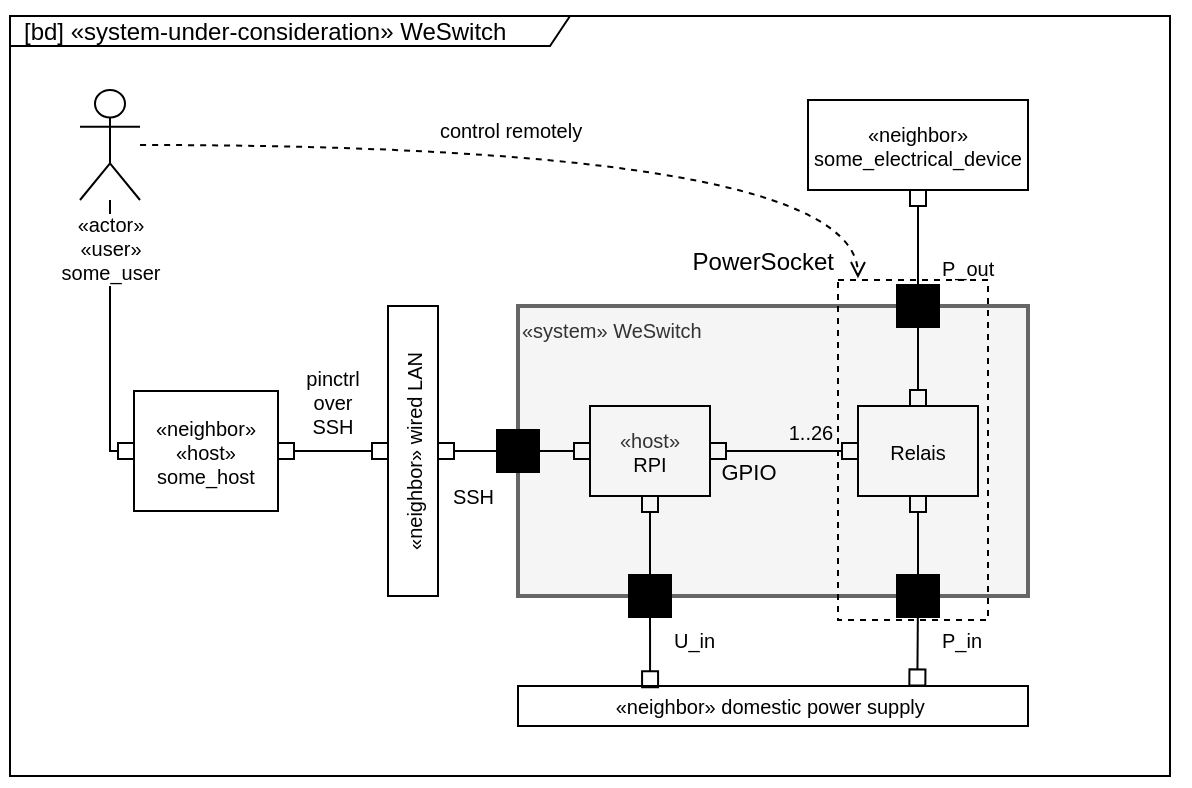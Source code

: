 <mxfile>
    <diagram id="81OLYhewOZMGTi1vEdpT" name="Page-1">
        <mxGraphModel dx="715" dy="678" grid="1" gridSize="5" guides="1" tooltips="1" connect="1" arrows="1" fold="1" page="1" pageScale="1" pageWidth="827" pageHeight="583" math="0" shadow="0">
            <root>
                <mxCell id="0"/>
                <mxCell id="28" value="page_frame (invisible)" style="locked=1;" parent="0"/>
                <mxCell id="27" value="" style="rounded=0;whiteSpace=wrap;html=1;fillColor=none;strokeColor=none;" parent="28" vertex="1">
                    <mxGeometry x="125" y="100" width="595" height="393" as="geometry"/>
                </mxCell>
                <mxCell id="26" value="diagram_frame" style="locked=1;" parent="0"/>
                <mxCell id="25" value="[bd] «system-under-consideration» WeSwitch" style="shape=umlFrame;whiteSpace=wrap;html=1;width=280;height=15;boundedLbl=1;verticalAlign=middle;align=left;spacingLeft=5;fillColor=none;" parent="26" vertex="1">
                    <mxGeometry x="130" y="108" width="580" height="380" as="geometry"/>
                </mxCell>
                <mxCell id="51" value="views" style="locked=1;" parent="0"/>
                <mxCell id="3" value="system_under_consideration_inner_elements_boundary" style="locked=1;" parent="0"/>
                <mxCell id="4" value="«system» WeSwitch" style="rounded=0;whiteSpace=wrap;html=1;fillColor=#f5f5f5;strokeWidth=2;align=left;verticalAlign=top;fontColor=#333333;strokeColor=#666666;fontSize=10;" parent="3" vertex="1">
                    <mxGeometry x="384" y="253" width="255" height="145" as="geometry"/>
                </mxCell>
                <mxCell id="12" value="&lt;span style=&quot;background-color: rgb(255, 255, 255); font-size: 10px;&quot;&gt;P_out&lt;/span&gt;" style="rounded=0;whiteSpace=wrap;html=1;strokeWidth=2;fillColor=#000000;verticalAlign=bottom;align=left;labelPosition=right;verticalLabelPosition=top;fontSize=10;" parent="3" vertex="1">
                    <mxGeometry x="574" y="243" width="20" height="20" as="geometry"/>
                </mxCell>
                <mxCell id="13" value="P_in" style="rounded=0;whiteSpace=wrap;html=1;strokeWidth=2;fillColor=#000000;verticalAlign=top;align=left;labelPosition=right;verticalLabelPosition=bottom;fontSize=10;" parent="3" vertex="1">
                    <mxGeometry x="574" y="388" width="20" height="20" as="geometry"/>
                </mxCell>
                <mxCell id="14" value="U_in&lt;br style=&quot;font-size: 10px;&quot;&gt;" style="rounded=0;whiteSpace=wrap;html=1;strokeWidth=2;fillColor=#000000;labelPosition=right;verticalLabelPosition=bottom;align=left;verticalAlign=top;fontSize=10;" parent="3" vertex="1">
                    <mxGeometry x="440" y="388" width="20" height="20" as="geometry"/>
                </mxCell>
                <mxCell id="15" value="SSH" style="rounded=0;whiteSpace=wrap;html=1;strokeWidth=2;fillColor=#000000;labelPosition=left;verticalLabelPosition=bottom;align=right;verticalAlign=top;fontSize=10;" parent="3" vertex="1">
                    <mxGeometry x="374" y="315.5" width="20" height="20" as="geometry"/>
                </mxCell>
                <mxCell id="55" value="PowerSocket" style="rounded=0;whiteSpace=wrap;html=1;fillColor=none;dashed=1;align=right;verticalAlign=bottom;labelPosition=left;verticalLabelPosition=top;spacingBottom=0;spacingRight=0;" parent="3" vertex="1">
                    <mxGeometry x="544" y="240" width="75" height="170" as="geometry"/>
                </mxCell>
                <mxCell id="17" value="system_under_consideration_inner_elements" style="locked=1;" parent="0"/>
                <mxCell id="22" value="1..26" style="edgeStyle=orthogonalEdgeStyle;rounded=0;html=1;entryX=0;entryY=0.5;entryDx=0;entryDy=0;startArrow=box;startFill=0;endArrow=box;endFill=0;elbow=vertical;fontSize=10;labelBackgroundColor=none;exitX=1;exitY=0.5;exitDx=0;exitDy=0;" parent="17" source="18" edge="1">
                    <mxGeometry x="0.351" y="11" relative="1" as="geometry">
                        <mxPoint x="499" y="326" as="sourcePoint"/>
                        <mxPoint x="554" y="325.5" as="targetPoint"/>
                        <Array as="points"/>
                        <mxPoint y="1" as="offset"/>
                    </mxGeometry>
                </mxCell>
                <mxCell id="54" value="GPIO" style="edgeLabel;html=1;align=center;verticalAlign=middle;resizable=0;points=[];labelBackgroundColor=none;" parent="22" vertex="1" connectable="0">
                    <mxGeometry x="-0.2" y="1" relative="1" as="geometry">
                        <mxPoint x="-11" y="11" as="offset"/>
                    </mxGeometry>
                </mxCell>
                <mxCell id="18" value="&lt;span style=&quot;color: rgb(51, 51, 51); text-align: left;&quot;&gt;&amp;nbsp;«host»&amp;nbsp;&lt;/span&gt;&lt;br&gt;RPI" style="rounded=0;whiteSpace=wrap;html=1;fillColor=none;fontSize=10;" parent="17" vertex="1">
                    <mxGeometry x="420" y="303" width="60" height="45" as="geometry"/>
                </mxCell>
                <mxCell id="24" style="edgeStyle=orthogonalEdgeStyle;rounded=0;html=1;entryX=0.5;entryY=0;entryDx=0;entryDy=0;startArrow=box;startFill=0;endArrow=none;endFill=0;elbow=vertical;fontSize=10;" parent="17" source="19" target="13" edge="1">
                    <mxGeometry relative="1" as="geometry"/>
                </mxCell>
                <mxCell id="19" value="Relais" style="rounded=0;whiteSpace=wrap;html=1;fillColor=none;fontSize=10;" parent="17" vertex="1">
                    <mxGeometry x="554" y="303" width="60" height="45" as="geometry"/>
                </mxCell>
                <mxCell id="20" style="edgeStyle=orthogonalEdgeStyle;html=1;rounded=0;endArrow=none;endFill=0;startArrow=box;startFill=0;fontSize=10;" parent="17" source="18" target="14" edge="1">
                    <mxGeometry relative="1" as="geometry"/>
                </mxCell>
                <mxCell id="21" style="edgeStyle=orthogonalEdgeStyle;rounded=0;html=1;startArrow=box;startFill=0;endArrow=none;endFill=0;elbow=vertical;exitX=0;exitY=0.5;exitDx=0;exitDy=0;fontSize=10;" parent="17" source="18" target="15" edge="1">
                    <mxGeometry relative="1" as="geometry"/>
                </mxCell>
                <mxCell id="23" style="edgeStyle=orthogonalEdgeStyle;rounded=0;html=1;startArrow=box;startFill=0;endArrow=none;endFill=0;elbow=vertical;entryX=0.5;entryY=1;entryDx=0;entryDy=0;fontSize=10;" parent="17" source="19" target="12" edge="1">
                    <mxGeometry relative="1" as="geometry"/>
                </mxCell>
                <mxCell id="29" value="neighbor_systems" style="locked=1;" parent="0"/>
                <mxCell id="30" value="«neighbor»&lt;br style=&quot;font-size: 10px;&quot;&gt;some_electrical_device" style="rounded=0;whiteSpace=wrap;html=1;fillColor=none;verticalAlign=middle;fontSize=10;" parent="29" vertex="1">
                    <mxGeometry x="529" y="150" width="110" height="45" as="geometry"/>
                </mxCell>
                <mxCell id="32" style="edgeStyle=none;html=1;entryX=0.5;entryY=1;entryDx=0;entryDy=0;endArrow=box;endFill=0;exitX=0.5;exitY=0;exitDx=0;exitDy=0;fontSize=10;" parent="29" source="12" target="30" edge="1">
                    <mxGeometry relative="1" as="geometry">
                        <mxPoint x="584" y="198" as="targetPoint"/>
                    </mxGeometry>
                </mxCell>
                <mxCell id="33" value="&lt;font style=&quot;font-size: 10px;&quot;&gt;«neighbor»&lt;br style=&quot;font-size: 10px;&quot;&gt;«host»&lt;br&gt;some_host&lt;br&gt;&lt;/font&gt;" style="rounded=0;whiteSpace=wrap;html=1;fillColor=none;verticalAlign=middle;fontSize=10;" parent="29" vertex="1">
                    <mxGeometry x="192" y="295.5" width="72" height="60" as="geometry"/>
                </mxCell>
                <mxCell id="36" style="edgeStyle=none;html=1;entryX=0;entryY=0.5;entryDx=0;entryDy=0;startArrow=box;startFill=0;endArrow=box;endFill=0;exitX=1;exitY=0.5;exitDx=0;exitDy=0;fontSize=10;" parent="29" source="33" target="41" edge="1">
                    <mxGeometry relative="1" as="geometry">
                        <mxPoint x="340" y="320.935" as="sourcePoint"/>
                    </mxGeometry>
                </mxCell>
                <mxCell id="45" value="pinctrl&lt;br&gt;over&lt;br&gt;SSH" style="edgeLabel;html=1;align=center;verticalAlign=middle;resizable=0;points=[];fontSize=10;" parent="36" vertex="1" connectable="0">
                    <mxGeometry x="-0.144" relative="1" as="geometry">
                        <mxPoint x="3" y="-25" as="offset"/>
                    </mxGeometry>
                </mxCell>
                <mxCell id="38" style="edgeStyle=orthogonalEdgeStyle;html=1;startArrow=box;startFill=0;endArrow=none;endFill=0;rounded=0;exitX=0;exitY=0.5;exitDx=0;exitDy=0;fontSize=10;" parent="29" source="33" target="37" edge="1">
                    <mxGeometry relative="1" as="geometry"/>
                </mxCell>
                <mxCell id="48" style="edgeStyle=orthogonalEdgeStyle;html=1;entryX=0.133;entryY=-0.005;entryDx=0;entryDy=0;fontSize=10;startArrow=none;startFill=0;endArrow=open;endFill=0;dashed=1;elbow=vertical;curved=1;entryPerimeter=0;" parent="29" source="37" target="55" edge="1">
                    <mxGeometry relative="1" as="geometry"/>
                </mxCell>
                <mxCell id="50" value="control remotely" style="edgeLabel;html=1;align=center;verticalAlign=middle;resizable=0;points=[];fontSize=10;labelBackgroundColor=none;" parent="48" vertex="1" connectable="0">
                    <mxGeometry x="-0.169" y="2" relative="1" as="geometry">
                        <mxPoint x="8" y="-6" as="offset"/>
                    </mxGeometry>
                </mxCell>
                <mxCell id="37" value="«actor»&lt;br&gt;«user»&lt;br&gt;some_user" style="shape=umlActor;verticalLabelPosition=bottom;verticalAlign=top;html=1;outlineConnect=0;fillColor=none;fontSize=10;labelBackgroundColor=default;" parent="29" vertex="1">
                    <mxGeometry x="165" y="145" width="30" height="55" as="geometry"/>
                </mxCell>
                <mxCell id="39" value="«neighbor»&amp;nbsp;domestic power supply&amp;nbsp;" style="rounded=0;whiteSpace=wrap;html=1;fillColor=none;verticalAlign=middle;points=[[0,0,0,0,0],[0,0.25,0,0,0],[0,0.5,0,0,0],[0,0.75,0,0,0],[0,1,0,0,0],[0.25,1,0,0,0],[0.31,0,0,0,0],[0.5,0,0,0,0],[0.5,1,0,0,0],[0.75,1,0,0,0],[0.79,0,0,0,0],[1,0,0,0,0],[1,0.25,0,0,0],[1,0.5,0,0,0],[1,0.75,0,0,0],[1,1,0,0,0]];fontSize=10;" parent="29" vertex="1">
                    <mxGeometry x="384" y="443" width="255" height="20" as="geometry"/>
                </mxCell>
                <mxCell id="42" style="edgeStyle=none;html=1;entryX=0;entryY=0.5;entryDx=0;entryDy=0;startArrow=box;startFill=0;endArrow=none;endFill=0;fontSize=10;" parent="29" source="41" target="15" edge="1">
                    <mxGeometry relative="1" as="geometry"/>
                </mxCell>
                <mxCell id="41" value="«neighbor» wired LAN" style="rounded=0;whiteSpace=wrap;html=1;fillColor=none;verticalAlign=middle;horizontal=0;fontSize=10;" parent="29" vertex="1">
                    <mxGeometry x="319" y="253" width="25" height="145" as="geometry"/>
                </mxCell>
                <mxCell id="43" style="edgeStyle=none;html=1;startArrow=box;startFill=0;endArrow=none;endFill=0;exitX=0.259;exitY=0.03;exitDx=0;exitDy=0;exitPerimeter=0;fontSize=10;" parent="29" source="39" target="14" edge="1">
                    <mxGeometry relative="1" as="geometry"/>
                </mxCell>
                <mxCell id="44" style="edgeStyle=none;html=1;startArrow=box;startFill=0;endArrow=none;endFill=0;exitX=0.783;exitY=-0.016;exitDx=0;exitDy=0;exitPerimeter=0;fontSize=10;" parent="29" source="39" target="13" edge="1">
                    <mxGeometry relative="1" as="geometry"/>
                </mxCell>
            </root>
        </mxGraphModel>
    </diagram>
</mxfile>
